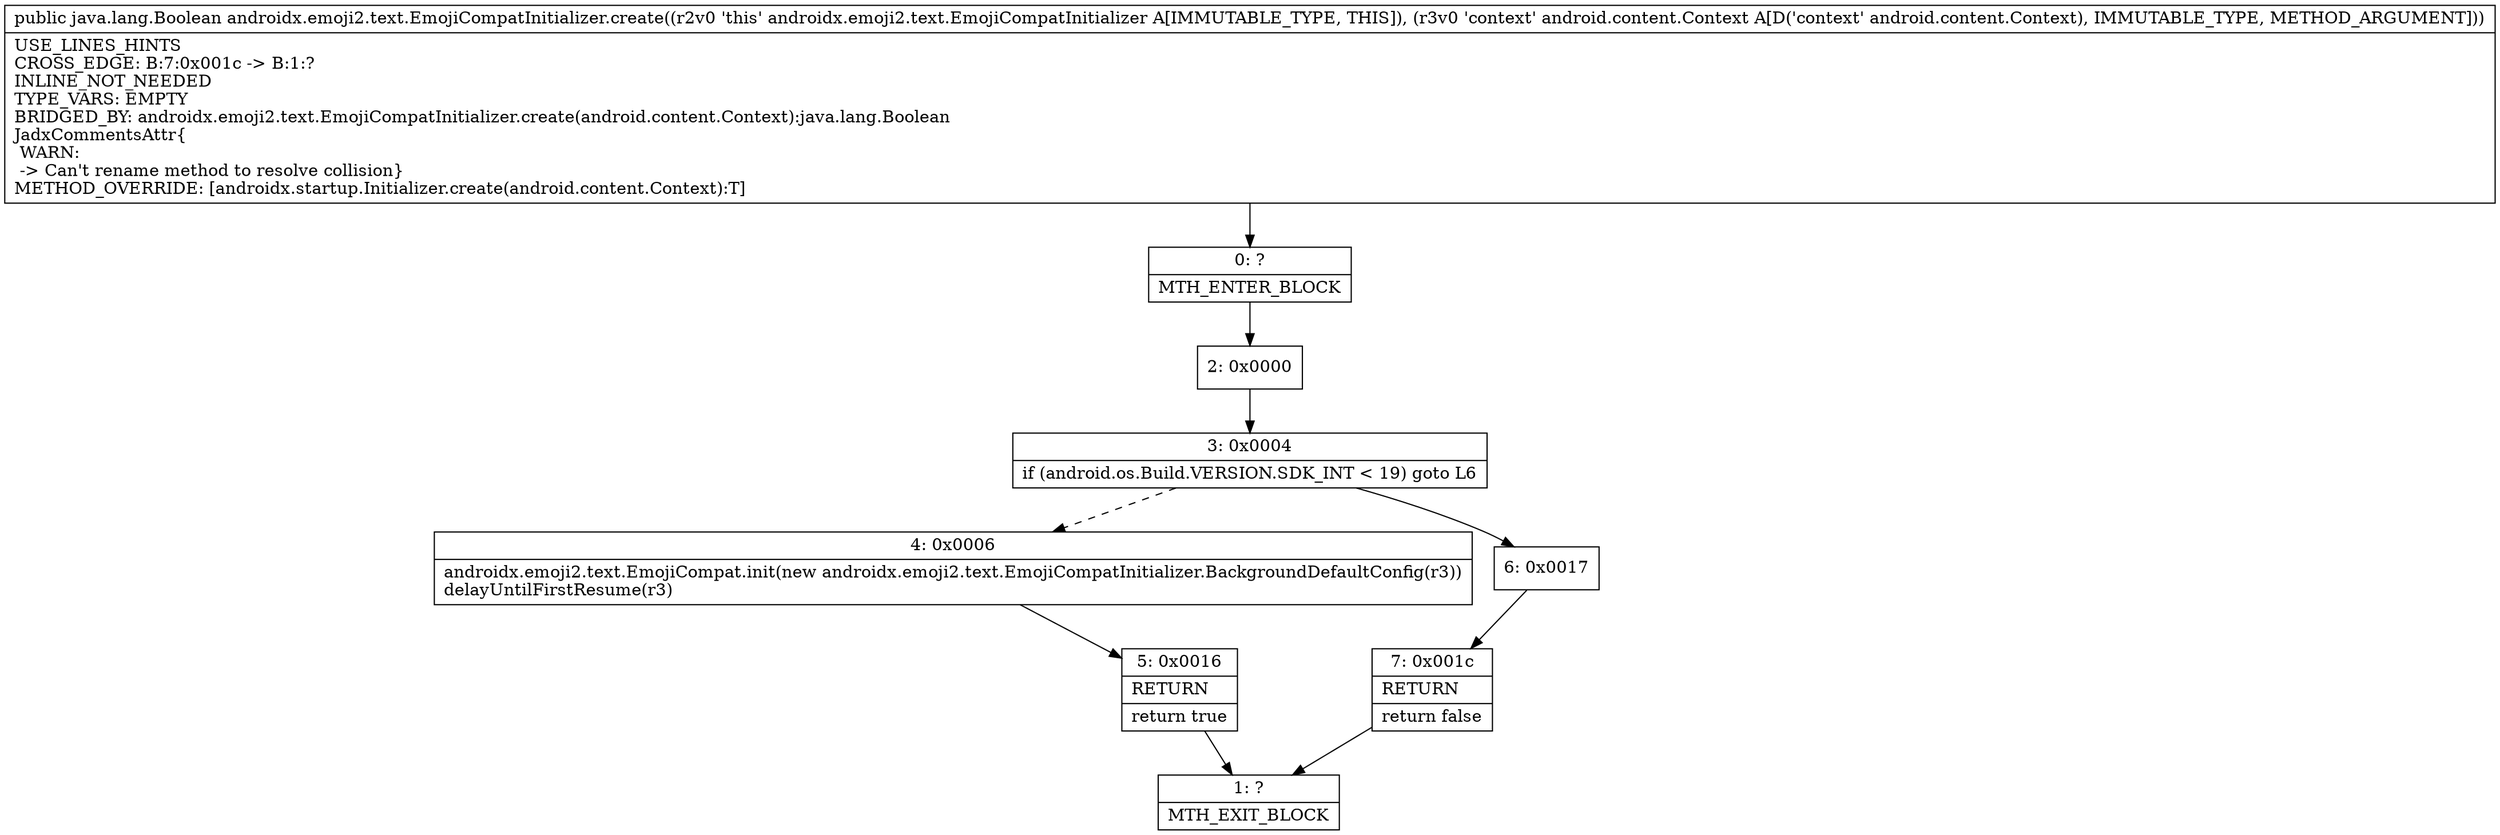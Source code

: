 digraph "CFG forandroidx.emoji2.text.EmojiCompatInitializer.create(Landroid\/content\/Context;)Ljava\/lang\/Boolean;" {
Node_0 [shape=record,label="{0\:\ ?|MTH_ENTER_BLOCK\l}"];
Node_2 [shape=record,label="{2\:\ 0x0000}"];
Node_3 [shape=record,label="{3\:\ 0x0004|if (android.os.Build.VERSION.SDK_INT \< 19) goto L6\l}"];
Node_4 [shape=record,label="{4\:\ 0x0006|androidx.emoji2.text.EmojiCompat.init(new androidx.emoji2.text.EmojiCompatInitializer.BackgroundDefaultConfig(r3))\ldelayUntilFirstResume(r3)\l}"];
Node_5 [shape=record,label="{5\:\ 0x0016|RETURN\l|return true\l}"];
Node_1 [shape=record,label="{1\:\ ?|MTH_EXIT_BLOCK\l}"];
Node_6 [shape=record,label="{6\:\ 0x0017}"];
Node_7 [shape=record,label="{7\:\ 0x001c|RETURN\l|return false\l}"];
MethodNode[shape=record,label="{public java.lang.Boolean androidx.emoji2.text.EmojiCompatInitializer.create((r2v0 'this' androidx.emoji2.text.EmojiCompatInitializer A[IMMUTABLE_TYPE, THIS]), (r3v0 'context' android.content.Context A[D('context' android.content.Context), IMMUTABLE_TYPE, METHOD_ARGUMENT]))  | USE_LINES_HINTS\lCROSS_EDGE: B:7:0x001c \-\> B:1:?\lINLINE_NOT_NEEDED\lTYPE_VARS: EMPTY\lBRIDGED_BY: androidx.emoji2.text.EmojiCompatInitializer.create(android.content.Context):java.lang.Boolean\lJadxCommentsAttr\{\l WARN: \l \-\> Can't rename method to resolve collision\}\lMETHOD_OVERRIDE: [androidx.startup.Initializer.create(android.content.Context):T]\l}"];
MethodNode -> Node_0;Node_0 -> Node_2;
Node_2 -> Node_3;
Node_3 -> Node_4[style=dashed];
Node_3 -> Node_6;
Node_4 -> Node_5;
Node_5 -> Node_1;
Node_6 -> Node_7;
Node_7 -> Node_1;
}

